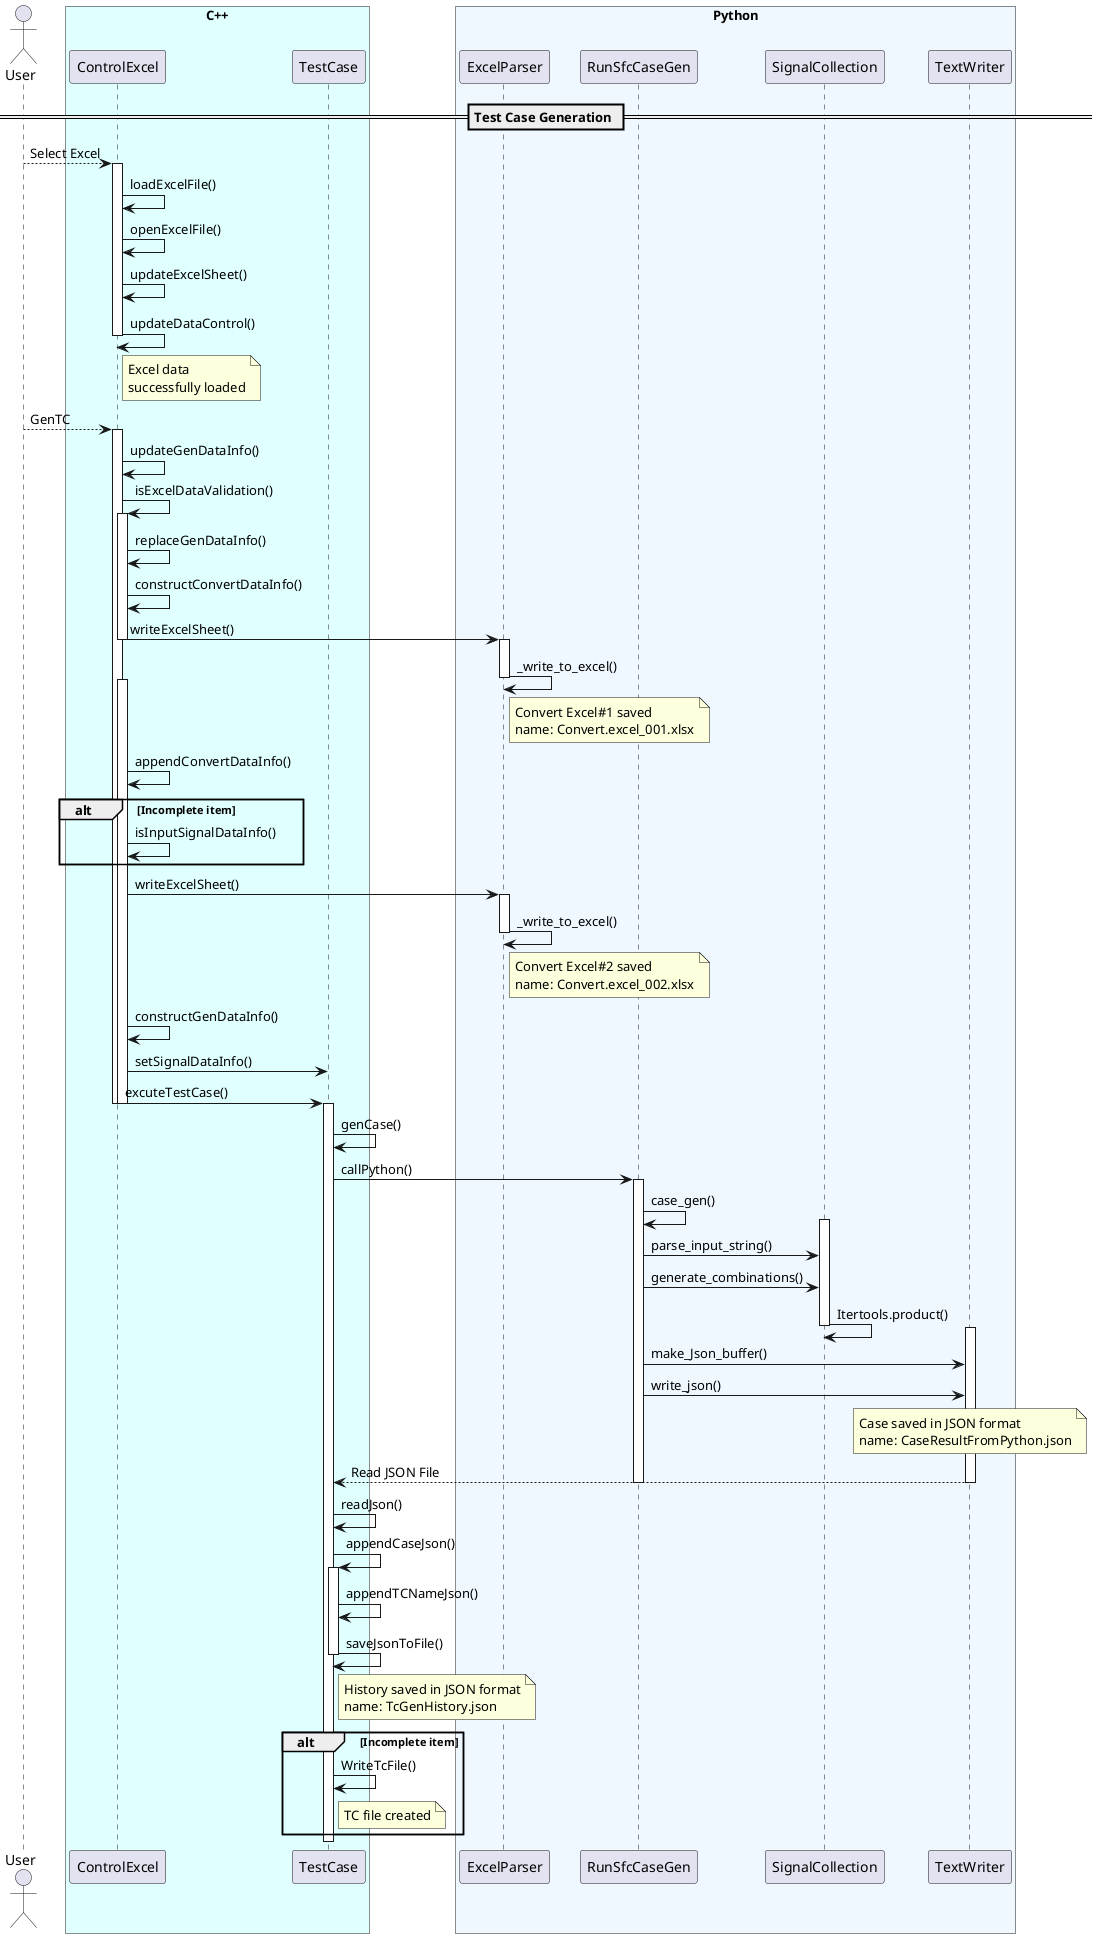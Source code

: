 @startuml

== Test Case Generation ==

actor User order 10
participant ControlExcel order 20
participant TestCase order 30
participant ExcelParser order 40
participant RunSfcCaseGen order 45
participant SignalCollection order 50
participant TextWriter order 60

box "Python" #F0F8FF
    participant ExcelParser
    participant RunSfcCaseGen
    participant SignalCollection
    participant TextWriter
end box

box "C++" #E0FFFF
    participant ControlExcel
    participant TestCase
end box

User --> ControlExcel: Select Excel
activate ControlExcel

ControlExcel -> ControlExcel: loadExcelFile()
ControlExcel -> ControlExcel: openExcelFile()
ControlExcel -> ControlExcel: updateExcelSheet()
ControlExcel -> ControlExcel: updateDataControl()
deactivate ControlExcel
note right of ControlExcel
  Excel data
  successfully loaded
end note

User --> ControlExcel: GenTC
activate ControlExcel
ControlExcel -> ControlExcel: updateGenDataInfo()
ControlExcel -> ControlExcel: isExcelDataValidation()
activate ControlExcel
ControlExcel -> ControlExcel: replaceGenDataInfo()
ControlExcel -> ControlExcel: constructConvertDataInfo()
ControlExcel -> ExcelParser: writeExcelSheet()
deactivate ControlExcel

activate ExcelParser
ExcelParser -> ExcelParser: _write_to_excel()
note right of ExcelParser
  Convert Excel#1 saved
  name: Convert.excel_001.xlsx
end note
deactivate ExcelParser

activate ControlExcel
ControlExcel -> ControlExcel: appendConvertDataInfo()
alt Incomplete item
ControlExcel -> ControlExcel: isInputSignalDataInfo()
end
ControlExcel -> ExcelParser: writeExcelSheet()
activate ExcelParser
ExcelParser -> ExcelParser: _write_to_excel()
note right of ExcelParser
  Convert Excel#2 saved
  name: Convert.excel_002.xlsx
end note
deactivate ExcelParser
ControlExcel -> ControlExcel: constructGenDataInfo()
ControlExcel -> TestCase: setSignalDataInfo()
ControlExcel -> TestCase: excuteTestCase()
deactivate ControlExcel
deactivate ControlExcel

activate TestCase
TestCase -> TestCase: genCase()
TestCase -> RunSfcCaseGen: callPython()

activate RunSfcCaseGen
RunSfcCaseGen -> RunSfcCaseGen: case_gen()
activate SignalCollection
RunSfcCaseGen -> SignalCollection: parse_input_string()
RunSfcCaseGen -> SignalCollection: generate_combinations()
SignalCollection -> SignalCollection: Itertools.product()
deactivate SignalCollection
activate TextWriter
RunSfcCaseGen -> TextWriter: make_Json_buffer()
RunSfcCaseGen -> TextWriter: write_json()
note over of TextWriter
  Case saved in JSON format
  name: CaseResultFromPython.json
end note
TestCase <-- TextWriter: Read JSON File
deactivate TextWriter
deactivate RunSfcCaseGen

TestCase -> TestCase: readJson()
TestCase -> TestCase: appendCaseJson()
activate TestCase
TestCase -> TestCase: appendTCNameJson()
TestCase -> TestCase: saveJsonToFile()
note right of TestCase
  History saved in JSON format
  name: TcGenHistory.json
end note
deactivate TestCase
alt Incomplete item
TestCase -> TestCase: WriteTcFile()
note right of TestCase
  TC file created
end note
end
deactivate TestCase

@enduml
